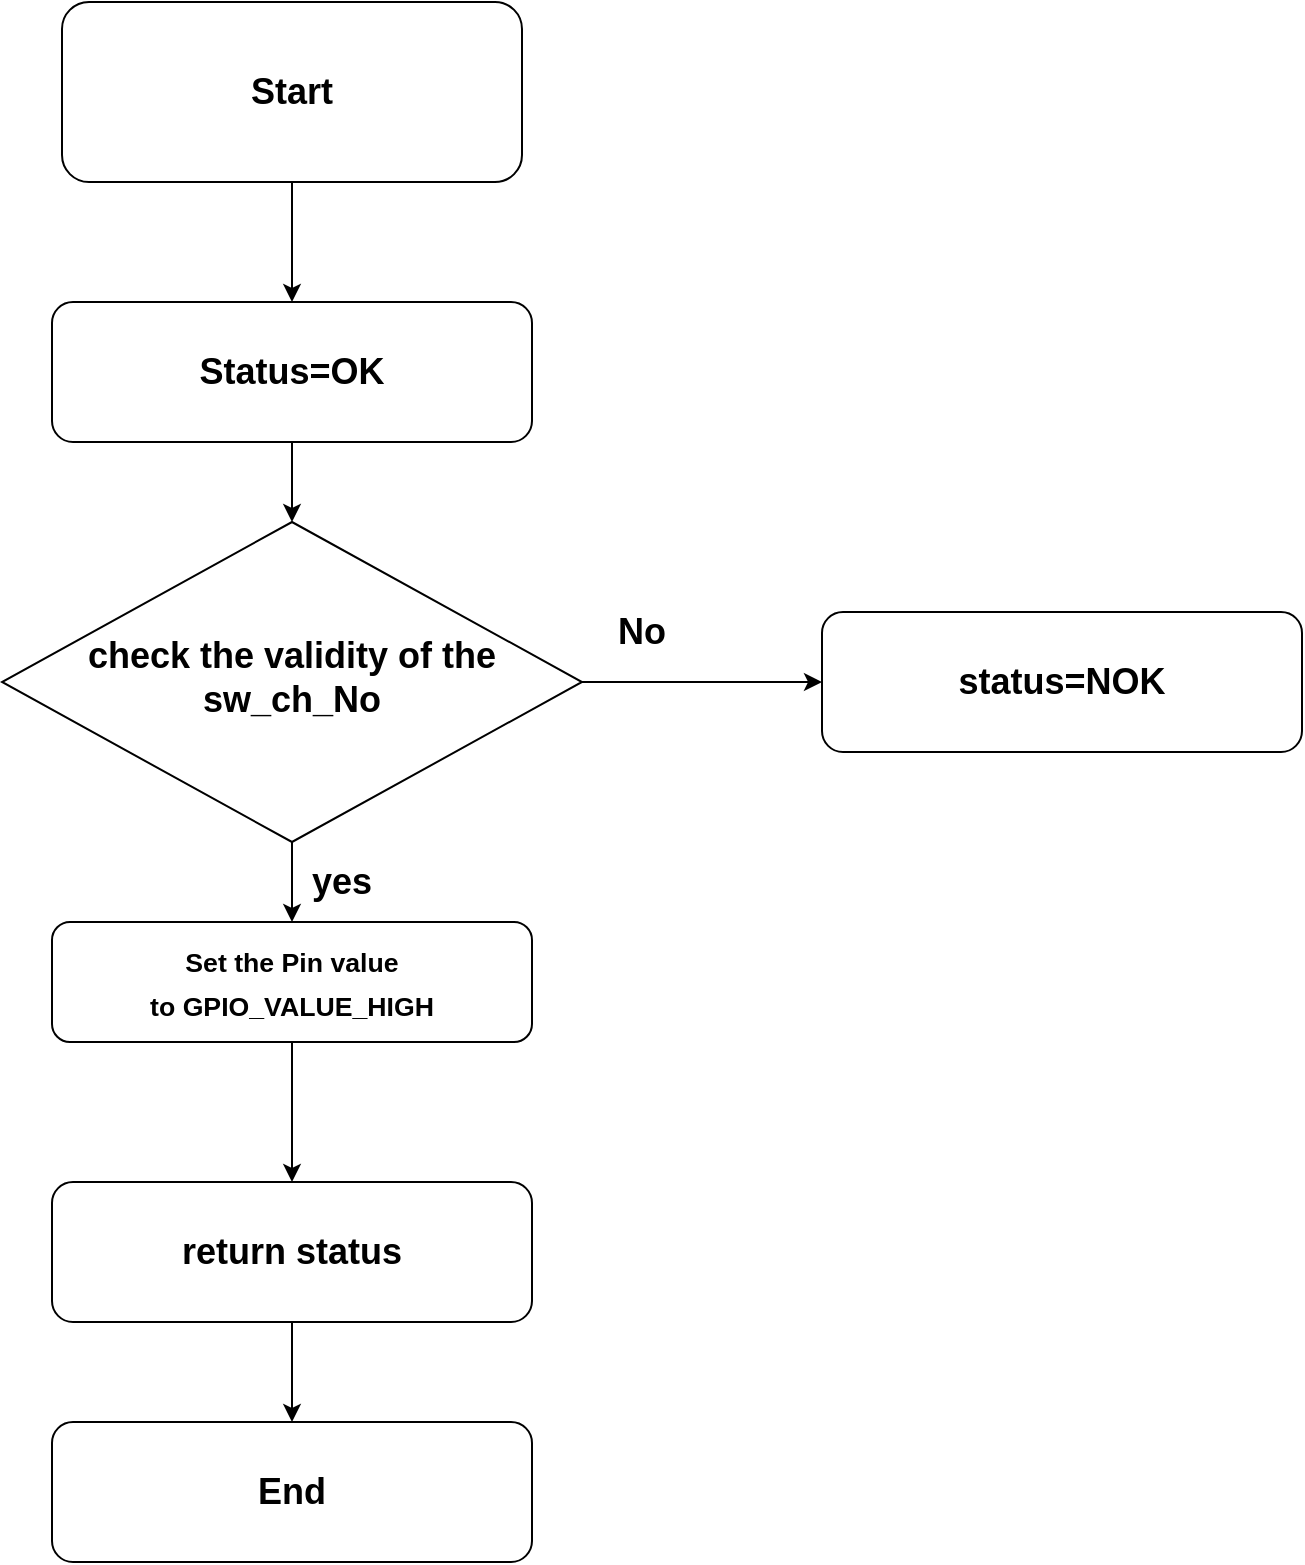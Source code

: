 <mxfile version="12.8.1" type="device"><diagram id="KxRH3n2v1nyCQNLvEWpg" name="Page-1"><mxGraphModel dx="1564" dy="1940" grid="1" gridSize="10" guides="1" tooltips="1" connect="1" arrows="1" fold="1" page="1" pageScale="1" pageWidth="850" pageHeight="1100" math="0" shadow="0"><root><mxCell id="0"/><mxCell id="1" parent="0"/><mxCell id="iQo9YwDbS87kILhPDMfu-55" style="edgeStyle=orthogonalEdgeStyle;rounded=0;orthogonalLoop=1;jettySize=auto;html=1;exitX=0.5;exitY=1;exitDx=0;exitDy=0;entryX=0.5;entryY=0;entryDx=0;entryDy=0;fontColor=#FFFFFF;" edge="1" parent="1" source="iQo9YwDbS87kILhPDMfu-35" target="iQo9YwDbS87kILhPDMfu-54"><mxGeometry relative="1" as="geometry"/></mxCell><mxCell id="iQo9YwDbS87kILhPDMfu-35" value="&lt;h2&gt;Start&lt;/h2&gt;" style="rounded=1;whiteSpace=wrap;html=1;fontSize=12;glass=0;strokeWidth=1;shadow=0;" vertex="1" parent="1"><mxGeometry x="200" y="-190" width="230" height="90" as="geometry"/></mxCell><mxCell id="iQo9YwDbS87kILhPDMfu-27" style="edgeStyle=orthogonalEdgeStyle;rounded=0;orthogonalLoop=1;jettySize=auto;html=1;exitX=0.5;exitY=1;exitDx=0;exitDy=0;entryX=0.5;entryY=0;entryDx=0;entryDy=0;" edge="1" parent="1" source="iQo9YwDbS87kILhPDMfu-28" target="iQo9YwDbS87kILhPDMfu-32"><mxGeometry relative="1" as="geometry"/></mxCell><mxCell id="iQo9YwDbS87kILhPDMfu-44" style="edgeStyle=orthogonalEdgeStyle;rounded=0;orthogonalLoop=1;jettySize=auto;html=1;exitX=1;exitY=0.5;exitDx=0;exitDy=0;entryX=0;entryY=0.5;entryDx=0;entryDy=0;fontColor=#FFFFFF;" edge="1" parent="1" source="iQo9YwDbS87kILhPDMfu-28" target="iQo9YwDbS87kILhPDMfu-40"><mxGeometry relative="1" as="geometry"/></mxCell><mxCell id="iQo9YwDbS87kILhPDMfu-28" value="&lt;h2&gt;check the validity of the sw_ch_No&lt;/h2&gt;" style="rhombus;whiteSpace=wrap;html=1;shadow=0;fontFamily=Helvetica;fontSize=12;align=center;strokeWidth=1;spacing=6;spacingTop=-4;" vertex="1" parent="1"><mxGeometry x="170" y="70" width="290" height="160" as="geometry"/></mxCell><mxCell id="iQo9YwDbS87kILhPDMfu-31" style="edgeStyle=orthogonalEdgeStyle;rounded=0;orthogonalLoop=1;jettySize=auto;html=1;exitX=0.5;exitY=1;exitDx=0;exitDy=0;entryX=0.5;entryY=0;entryDx=0;entryDy=0;" edge="1" parent="1" source="iQo9YwDbS87kILhPDMfu-32" target="iQo9YwDbS87kILhPDMfu-33"><mxGeometry relative="1" as="geometry"/></mxCell><mxCell id="iQo9YwDbS87kILhPDMfu-32" value="&lt;h2&gt;&lt;span style=&quot;font-size: 10pt&quot;&gt;Set the Pin value&lt;br&gt;&lt;/span&gt;&lt;span style=&quot;font-size: 10pt&quot;&gt;&amp;nbsp;to GPIO_VALUE_HIGH&amp;nbsp;&lt;/span&gt;&lt;/h2&gt;" style="rounded=1;whiteSpace=wrap;html=1;fontSize=12;glass=0;strokeWidth=1;shadow=0;" vertex="1" parent="1"><mxGeometry x="195" y="270" width="240" height="60" as="geometry"/></mxCell><mxCell id="iQo9YwDbS87kILhPDMfu-39" style="edgeStyle=orthogonalEdgeStyle;rounded=0;orthogonalLoop=1;jettySize=auto;html=1;exitX=0.5;exitY=1;exitDx=0;exitDy=0;entryX=0.5;entryY=0;entryDx=0;entryDy=0;fontColor=#FFFFFF;" edge="1" parent="1" source="iQo9YwDbS87kILhPDMfu-33" target="iQo9YwDbS87kILhPDMfu-38"><mxGeometry relative="1" as="geometry"/></mxCell><mxCell id="iQo9YwDbS87kILhPDMfu-33" value="&lt;h2&gt;return status&lt;/h2&gt;" style="rounded=1;whiteSpace=wrap;html=1;fontSize=12;glass=0;strokeWidth=1;shadow=0;" vertex="1" parent="1"><mxGeometry x="195" y="400" width="240" height="70" as="geometry"/></mxCell><mxCell id="iQo9YwDbS87kILhPDMfu-34" value="&lt;h2&gt;yes&lt;/h2&gt;" style="text;html=1;strokeColor=none;fillColor=none;align=center;verticalAlign=middle;whiteSpace=wrap;rounded=0;" vertex="1" parent="1"><mxGeometry x="320" y="240" width="40" height="20" as="geometry"/></mxCell><mxCell id="iQo9YwDbS87kILhPDMfu-38" value="&lt;h2&gt;End&lt;/h2&gt;" style="rounded=1;whiteSpace=wrap;html=1;fontSize=12;glass=0;strokeWidth=1;shadow=0;" vertex="1" parent="1"><mxGeometry x="195" y="520" width="240" height="70" as="geometry"/></mxCell><mxCell id="iQo9YwDbS87kILhPDMfu-40" value="&lt;h2&gt;status=NOK&lt;/h2&gt;" style="rounded=1;whiteSpace=wrap;html=1;fontSize=12;glass=0;strokeWidth=1;shadow=0;" vertex="1" parent="1"><mxGeometry x="580" y="115" width="240" height="70" as="geometry"/></mxCell><mxCell id="iQo9YwDbS87kILhPDMfu-45" value="&lt;h2&gt;No&lt;/h2&gt;" style="text;html=1;strokeColor=none;fillColor=none;align=center;verticalAlign=middle;whiteSpace=wrap;rounded=0;" vertex="1" parent="1"><mxGeometry x="470" y="115" width="40" height="20" as="geometry"/></mxCell><mxCell id="iQo9YwDbS87kILhPDMfu-56" value="" style="edgeStyle=orthogonalEdgeStyle;rounded=0;orthogonalLoop=1;jettySize=auto;html=1;fontColor=#FFFFFF;" edge="1" parent="1" source="iQo9YwDbS87kILhPDMfu-54" target="iQo9YwDbS87kILhPDMfu-28"><mxGeometry relative="1" as="geometry"/></mxCell><mxCell id="iQo9YwDbS87kILhPDMfu-54" value="&lt;h2&gt;Status=OK&lt;/h2&gt;" style="rounded=1;whiteSpace=wrap;html=1;fontSize=12;glass=0;strokeWidth=1;shadow=0;" vertex="1" parent="1"><mxGeometry x="195" y="-40" width="240" height="70" as="geometry"/></mxCell><mxCell id="iQo9YwDbS87kILhPDMfu-60" value="Text" style="text;html=1;align=center;verticalAlign=middle;resizable=0;points=[];autosize=1;fontColor=#FFFFFF;" vertex="1" parent="1"><mxGeometry x="557" y="318" width="40" height="20" as="geometry"/></mxCell></root></mxGraphModel></diagram></mxfile>
